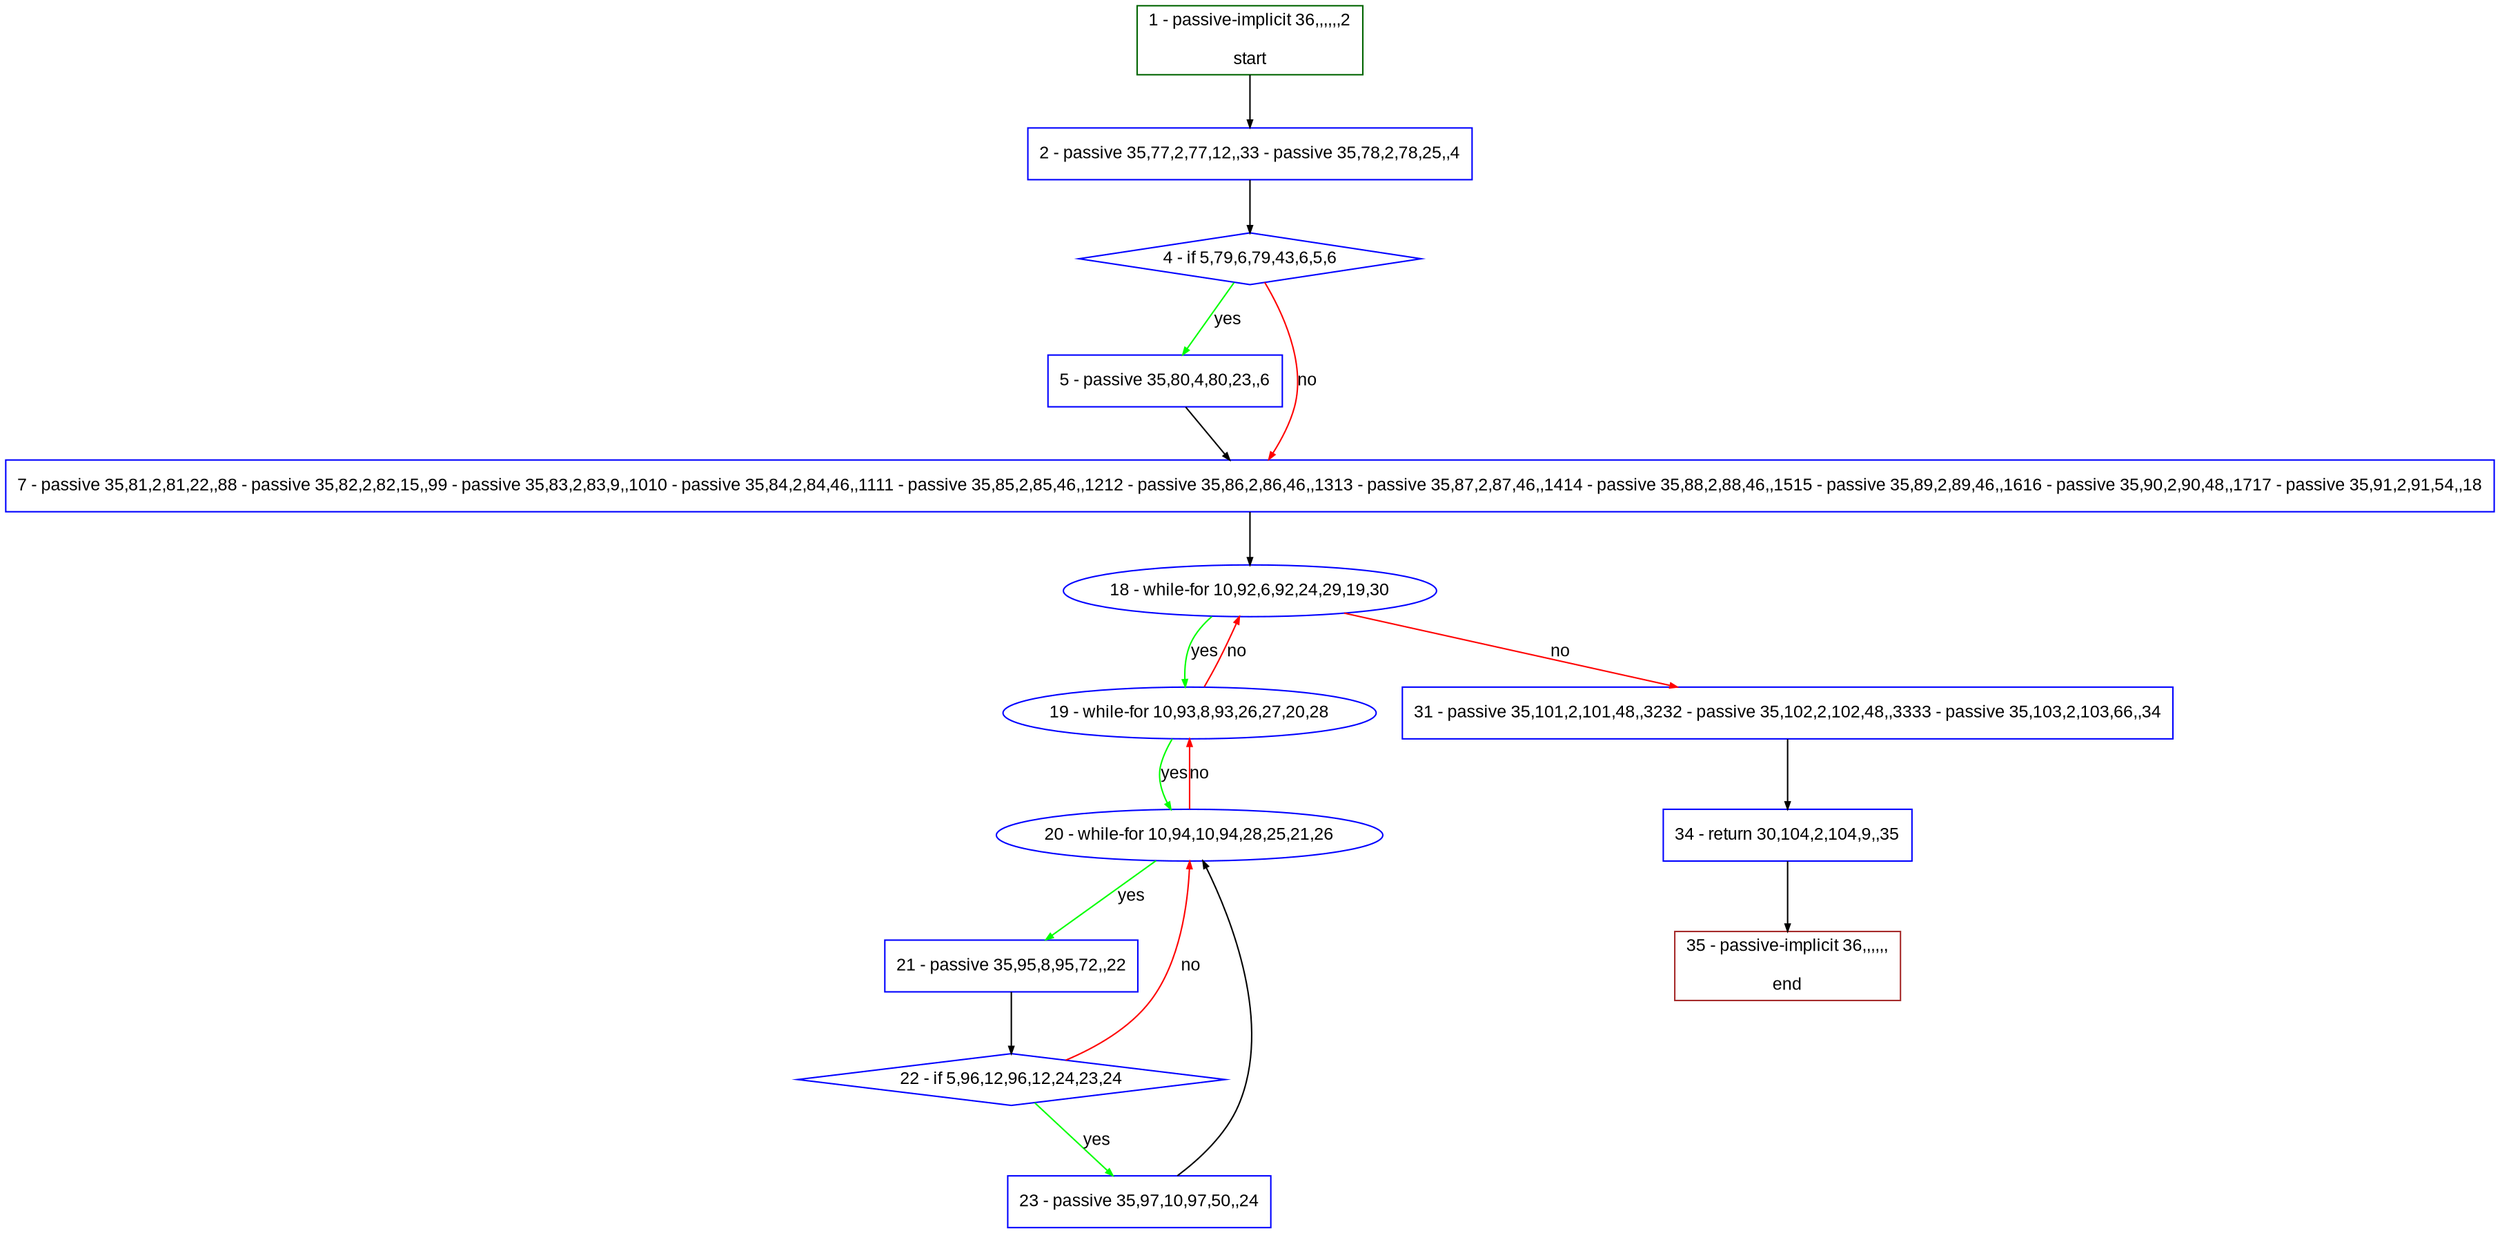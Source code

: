 digraph "" {
  graph [pack="true", label="", fontsize="12", packmode="clust", fontname="Arial", fillcolor="#FFFFCC", bgcolor="white", style="rounded,filled", compound="true"];
  node [node_initialized="no", label="", color="grey", fontsize="12", fillcolor="white", fontname="Arial", style="filled", shape="rectangle", compound="true", fixedsize="false"];
  edge [fontcolor="black", arrowhead="normal", arrowtail="none", arrowsize="0.5", ltail="", label="", color="black", fontsize="12", lhead="", fontname="Arial", dir="forward", compound="true"];
  __N1 [label="2 - passive 35,77,2,77,12,,33 - passive 35,78,2,78,25,,4", color="#0000ff", fillcolor="#ffffff", style="filled", shape="box"];
  __N2 [label="1 - passive-implicit 36,,,,,,2\n\nstart", color="#006400", fillcolor="#ffffff", style="filled", shape="box"];
  __N3 [label="4 - if 5,79,6,79,43,6,5,6", color="#0000ff", fillcolor="#ffffff", style="filled", shape="diamond"];
  __N4 [label="5 - passive 35,80,4,80,23,,6", color="#0000ff", fillcolor="#ffffff", style="filled", shape="box"];
  __N5 [label="7 - passive 35,81,2,81,22,,88 - passive 35,82,2,82,15,,99 - passive 35,83,2,83,9,,1010 - passive 35,84,2,84,46,,1111 - passive 35,85,2,85,46,,1212 - passive 35,86,2,86,46,,1313 - passive 35,87,2,87,46,,1414 - passive 35,88,2,88,46,,1515 - passive 35,89,2,89,46,,1616 - passive 35,90,2,90,48,,1717 - passive 35,91,2,91,54,,18", color="#0000ff", fillcolor="#ffffff", style="filled", shape="box"];
  __N6 [label="18 - while-for 10,92,6,92,24,29,19,30", color="#0000ff", fillcolor="#ffffff", style="filled", shape="oval"];
  __N7 [label="19 - while-for 10,93,8,93,26,27,20,28", color="#0000ff", fillcolor="#ffffff", style="filled", shape="oval"];
  __N8 [label="31 - passive 35,101,2,101,48,,3232 - passive 35,102,2,102,48,,3333 - passive 35,103,2,103,66,,34", color="#0000ff", fillcolor="#ffffff", style="filled", shape="box"];
  __N9 [label="20 - while-for 10,94,10,94,28,25,21,26", color="#0000ff", fillcolor="#ffffff", style="filled", shape="oval"];
  __N10 [label="21 - passive 35,95,8,95,72,,22", color="#0000ff", fillcolor="#ffffff", style="filled", shape="box"];
  __N11 [label="22 - if 5,96,12,96,12,24,23,24", color="#0000ff", fillcolor="#ffffff", style="filled", shape="diamond"];
  __N12 [label="23 - passive 35,97,10,97,50,,24", color="#0000ff", fillcolor="#ffffff", style="filled", shape="box"];
  __N13 [label="34 - return 30,104,2,104,9,,35", color="#0000ff", fillcolor="#ffffff", style="filled", shape="box"];
  __N14 [label="35 - passive-implicit 36,,,,,,\n\nend", color="#a52a2a", fillcolor="#ffffff", style="filled", shape="box"];
  __N2 -> __N1 [arrowhead="normal", arrowtail="none", color="#000000", label="", dir="forward"];
  __N1 -> __N3 [arrowhead="normal", arrowtail="none", color="#000000", label="", dir="forward"];
  __N3 -> __N4 [arrowhead="normal", arrowtail="none", color="#00ff00", label="yes", dir="forward"];
  __N3 -> __N5 [arrowhead="normal", arrowtail="none", color="#ff0000", label="no", dir="forward"];
  __N4 -> __N5 [arrowhead="normal", arrowtail="none", color="#000000", label="", dir="forward"];
  __N5 -> __N6 [arrowhead="normal", arrowtail="none", color="#000000", label="", dir="forward"];
  __N6 -> __N7 [arrowhead="normal", arrowtail="none", color="#00ff00", label="yes", dir="forward"];
  __N7 -> __N6 [arrowhead="normal", arrowtail="none", color="#ff0000", label="no", dir="forward"];
  __N6 -> __N8 [arrowhead="normal", arrowtail="none", color="#ff0000", label="no", dir="forward"];
  __N7 -> __N9 [arrowhead="normal", arrowtail="none", color="#00ff00", label="yes", dir="forward"];
  __N9 -> __N7 [arrowhead="normal", arrowtail="none", color="#ff0000", label="no", dir="forward"];
  __N9 -> __N10 [arrowhead="normal", arrowtail="none", color="#00ff00", label="yes", dir="forward"];
  __N10 -> __N11 [arrowhead="normal", arrowtail="none", color="#000000", label="", dir="forward"];
  __N11 -> __N9 [arrowhead="normal", arrowtail="none", color="#ff0000", label="no", dir="forward"];
  __N11 -> __N12 [arrowhead="normal", arrowtail="none", color="#00ff00", label="yes", dir="forward"];
  __N12 -> __N9 [arrowhead="normal", arrowtail="none", color="#000000", label="", dir="forward"];
  __N8 -> __N13 [arrowhead="normal", arrowtail="none", color="#000000", label="", dir="forward"];
  __N13 -> __N14 [arrowhead="normal", arrowtail="none", color="#000000", label="", dir="forward"];
}

